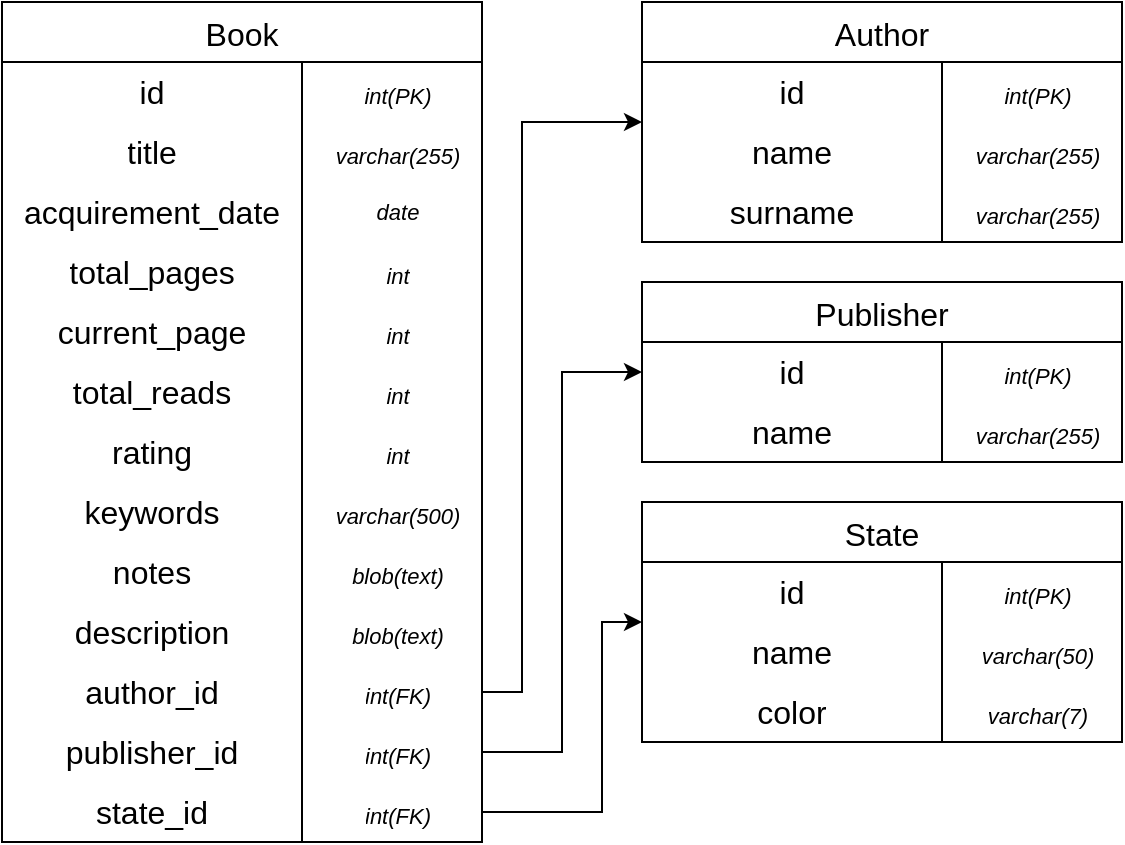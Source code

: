 <mxfile version="26.0.5">
  <diagram id="C5RBs43oDa-KdzZeNtuy" name="Page-1">
    <mxGraphModel dx="1383" dy="790" grid="1" gridSize="10" guides="1" tooltips="1" connect="1" arrows="1" fold="1" page="1" pageScale="1" pageWidth="827" pageHeight="1169" math="0" shadow="0">
      <root>
        <mxCell id="WIyWlLk6GJQsqaUBKTNV-0" />
        <mxCell id="WIyWlLk6GJQsqaUBKTNV-1" parent="WIyWlLk6GJQsqaUBKTNV-0" />
        <mxCell id="BmmVdBG9Hnoh0K_bWPQg-0" value="Book" style="shape=table;startSize=30;container=1;collapsible=0;childLayout=tableLayout;fixedRows=1;rowLines=0;fontStyle=0;strokeColor=default;fontSize=16;" parent="WIyWlLk6GJQsqaUBKTNV-1" vertex="1">
          <mxGeometry x="80" y="160" width="240" height="420" as="geometry" />
        </mxCell>
        <mxCell id="BmmVdBG9Hnoh0K_bWPQg-1" value="" style="shape=tableRow;horizontal=0;startSize=0;swimlaneHead=0;swimlaneBody=0;top=0;left=0;bottom=0;right=0;collapsible=0;dropTarget=0;fillColor=none;points=[[0,0.5],[1,0.5]];portConstraint=eastwest;strokeColor=inherit;fontSize=16;" parent="BmmVdBG9Hnoh0K_bWPQg-0" vertex="1">
          <mxGeometry y="30" width="240" height="30" as="geometry" />
        </mxCell>
        <mxCell id="BmmVdBG9Hnoh0K_bWPQg-2" value="id" style="shape=partialRectangle;html=1;whiteSpace=wrap;connectable=0;fillColor=none;top=0;left=0;bottom=0;right=0;overflow=hidden;pointerEvents=1;strokeColor=inherit;fontSize=16;" parent="BmmVdBG9Hnoh0K_bWPQg-1" vertex="1">
          <mxGeometry width="150" height="30" as="geometry">
            <mxRectangle width="150" height="30" as="alternateBounds" />
          </mxGeometry>
        </mxCell>
        <mxCell id="BmmVdBG9Hnoh0K_bWPQg-3" value="&lt;font style=&quot;font-size: 11px;&quot;&gt;&lt;i&gt;int(PK)&lt;/i&gt;&lt;/font&gt;" style="shape=partialRectangle;html=1;whiteSpace=wrap;connectable=0;fillColor=none;top=0;left=0;bottom=0;right=0;align=center;spacingLeft=6;overflow=hidden;strokeColor=inherit;fontSize=16;" parent="BmmVdBG9Hnoh0K_bWPQg-1" vertex="1">
          <mxGeometry x="150" width="90" height="30" as="geometry">
            <mxRectangle width="90" height="30" as="alternateBounds" />
          </mxGeometry>
        </mxCell>
        <mxCell id="BmmVdBG9Hnoh0K_bWPQg-4" value="" style="shape=tableRow;horizontal=0;startSize=0;swimlaneHead=0;swimlaneBody=0;top=0;left=0;bottom=0;right=0;collapsible=0;dropTarget=0;fillColor=none;points=[[0,0.5],[1,0.5]];portConstraint=eastwest;strokeColor=inherit;fontSize=16;" parent="BmmVdBG9Hnoh0K_bWPQg-0" vertex="1">
          <mxGeometry y="60" width="240" height="30" as="geometry" />
        </mxCell>
        <mxCell id="BmmVdBG9Hnoh0K_bWPQg-5" value="title" style="shape=partialRectangle;html=1;whiteSpace=wrap;connectable=0;fillColor=none;top=0;left=0;bottom=0;right=0;overflow=hidden;strokeColor=inherit;fontSize=16;" parent="BmmVdBG9Hnoh0K_bWPQg-4" vertex="1">
          <mxGeometry width="150" height="30" as="geometry">
            <mxRectangle width="150" height="30" as="alternateBounds" />
          </mxGeometry>
        </mxCell>
        <mxCell id="BmmVdBG9Hnoh0K_bWPQg-6" value="&lt;font style=&quot;line-height: 100%; font-size: 11px;&quot;&gt;&lt;i&gt;varchar(255)&lt;/i&gt;&lt;/font&gt;" style="shape=partialRectangle;html=1;whiteSpace=wrap;connectable=0;fillColor=none;top=0;left=0;bottom=0;right=0;align=center;spacingLeft=6;overflow=hidden;strokeColor=inherit;fontSize=16;" parent="BmmVdBG9Hnoh0K_bWPQg-4" vertex="1">
          <mxGeometry x="150" width="90" height="30" as="geometry">
            <mxRectangle width="90" height="30" as="alternateBounds" />
          </mxGeometry>
        </mxCell>
        <mxCell id="BmmVdBG9Hnoh0K_bWPQg-25" value="" style="shape=tableRow;horizontal=0;startSize=0;swimlaneHead=0;swimlaneBody=0;top=0;left=0;bottom=0;right=0;collapsible=0;dropTarget=0;fillColor=none;points=[[0,0.5],[1,0.5]];portConstraint=eastwest;strokeColor=inherit;fontSize=16;" parent="BmmVdBG9Hnoh0K_bWPQg-0" vertex="1">
          <mxGeometry y="90" width="240" height="30" as="geometry" />
        </mxCell>
        <mxCell id="BmmVdBG9Hnoh0K_bWPQg-26" value="acquirement_date" style="shape=partialRectangle;html=1;whiteSpace=wrap;connectable=0;fillColor=none;top=0;left=0;bottom=0;right=0;overflow=hidden;pointerEvents=1;strokeColor=inherit;fontSize=16;" parent="BmmVdBG9Hnoh0K_bWPQg-25" vertex="1">
          <mxGeometry width="150" height="30" as="geometry">
            <mxRectangle width="150" height="30" as="alternateBounds" />
          </mxGeometry>
        </mxCell>
        <mxCell id="BmmVdBG9Hnoh0K_bWPQg-27" value="date" style="shape=partialRectangle;html=1;whiteSpace=wrap;connectable=0;fillColor=none;top=0;left=0;bottom=0;right=0;align=center;spacingLeft=6;overflow=hidden;strokeColor=inherit;horizontal=1;labelPosition=center;verticalLabelPosition=middle;verticalAlign=middle;spacing=0;fontStyle=2;fontSize=11;" parent="BmmVdBG9Hnoh0K_bWPQg-25" vertex="1">
          <mxGeometry x="150" width="90" height="30" as="geometry">
            <mxRectangle width="90" height="30" as="alternateBounds" />
          </mxGeometry>
        </mxCell>
        <mxCell id="BmmVdBG9Hnoh0K_bWPQg-28" value="" style="shape=tableRow;horizontal=0;startSize=0;swimlaneHead=0;swimlaneBody=0;top=0;left=0;bottom=0;right=0;collapsible=0;dropTarget=0;fillColor=none;points=[[0,0.5],[1,0.5]];portConstraint=eastwest;strokeColor=inherit;fontSize=16;" parent="BmmVdBG9Hnoh0K_bWPQg-0" vertex="1">
          <mxGeometry y="120" width="240" height="30" as="geometry" />
        </mxCell>
        <mxCell id="BmmVdBG9Hnoh0K_bWPQg-29" value="total_pages" style="shape=partialRectangle;html=1;whiteSpace=wrap;connectable=0;fillColor=none;top=0;left=0;bottom=0;right=0;overflow=hidden;pointerEvents=1;strokeColor=inherit;fontSize=16;" parent="BmmVdBG9Hnoh0K_bWPQg-28" vertex="1">
          <mxGeometry width="150" height="30" as="geometry">
            <mxRectangle width="150" height="30" as="alternateBounds" />
          </mxGeometry>
        </mxCell>
        <mxCell id="BmmVdBG9Hnoh0K_bWPQg-30" value="&lt;span style=&quot;font-size: 11px;&quot;&gt;&lt;i&gt;int&lt;/i&gt;&lt;/span&gt;" style="shape=partialRectangle;html=1;whiteSpace=wrap;connectable=0;fillColor=none;top=0;left=0;bottom=0;right=0;align=center;spacingLeft=6;overflow=hidden;strokeColor=inherit;fontSize=16;" parent="BmmVdBG9Hnoh0K_bWPQg-28" vertex="1">
          <mxGeometry x="150" width="90" height="30" as="geometry">
            <mxRectangle width="90" height="30" as="alternateBounds" />
          </mxGeometry>
        </mxCell>
        <mxCell id="0TIt2a20SSgYnjcfacMC-19" value="" style="shape=tableRow;horizontal=0;startSize=0;swimlaneHead=0;swimlaneBody=0;top=0;left=0;bottom=0;right=0;collapsible=0;dropTarget=0;fillColor=none;points=[[0,0.5],[1,0.5]];portConstraint=eastwest;strokeColor=inherit;fontSize=16;" parent="BmmVdBG9Hnoh0K_bWPQg-0" vertex="1">
          <mxGeometry y="150" width="240" height="30" as="geometry" />
        </mxCell>
        <mxCell id="0TIt2a20SSgYnjcfacMC-20" value="current_page" style="shape=partialRectangle;html=1;whiteSpace=wrap;connectable=0;fillColor=none;top=0;left=0;bottom=0;right=0;overflow=hidden;pointerEvents=1;strokeColor=inherit;fontSize=16;" parent="0TIt2a20SSgYnjcfacMC-19" vertex="1">
          <mxGeometry width="150" height="30" as="geometry">
            <mxRectangle width="150" height="30" as="alternateBounds" />
          </mxGeometry>
        </mxCell>
        <mxCell id="0TIt2a20SSgYnjcfacMC-21" value="&lt;span style=&quot;font-size: 11px;&quot;&gt;&lt;i&gt;int&lt;/i&gt;&lt;/span&gt;" style="shape=partialRectangle;html=1;whiteSpace=wrap;connectable=0;fillColor=none;top=0;left=0;bottom=0;right=0;align=center;spacingLeft=6;overflow=hidden;strokeColor=inherit;fontSize=16;" parent="0TIt2a20SSgYnjcfacMC-19" vertex="1">
          <mxGeometry x="150" width="90" height="30" as="geometry">
            <mxRectangle width="90" height="30" as="alternateBounds" />
          </mxGeometry>
        </mxCell>
        <mxCell id="0TIt2a20SSgYnjcfacMC-33" value="" style="shape=tableRow;horizontal=0;startSize=0;swimlaneHead=0;swimlaneBody=0;top=0;left=0;bottom=0;right=0;collapsible=0;dropTarget=0;fillColor=none;points=[[0,0.5],[1,0.5]];portConstraint=eastwest;strokeColor=inherit;fontSize=16;" parent="BmmVdBG9Hnoh0K_bWPQg-0" vertex="1">
          <mxGeometry y="180" width="240" height="30" as="geometry" />
        </mxCell>
        <mxCell id="0TIt2a20SSgYnjcfacMC-34" value="total_reads" style="shape=partialRectangle;html=1;whiteSpace=wrap;connectable=0;fillColor=none;top=0;left=0;bottom=0;right=0;overflow=hidden;pointerEvents=1;strokeColor=inherit;fontSize=16;" parent="0TIt2a20SSgYnjcfacMC-33" vertex="1">
          <mxGeometry width="150" height="30" as="geometry">
            <mxRectangle width="150" height="30" as="alternateBounds" />
          </mxGeometry>
        </mxCell>
        <mxCell id="0TIt2a20SSgYnjcfacMC-35" value="&lt;span style=&quot;font-size: 11px;&quot;&gt;&lt;i&gt;int&lt;/i&gt;&lt;/span&gt;" style="shape=partialRectangle;html=1;whiteSpace=wrap;connectable=0;fillColor=none;top=0;left=0;bottom=0;right=0;align=center;spacingLeft=6;overflow=hidden;strokeColor=inherit;fontSize=16;" parent="0TIt2a20SSgYnjcfacMC-33" vertex="1">
          <mxGeometry x="150" width="90" height="30" as="geometry">
            <mxRectangle width="90" height="30" as="alternateBounds" />
          </mxGeometry>
        </mxCell>
        <mxCell id="d-KpZCWHNOxSqZJzW0CA-3" value="" style="shape=tableRow;horizontal=0;startSize=0;swimlaneHead=0;swimlaneBody=0;top=0;left=0;bottom=0;right=0;collapsible=0;dropTarget=0;fillColor=none;points=[[0,0.5],[1,0.5]];portConstraint=eastwest;strokeColor=inherit;fontSize=16;" parent="BmmVdBG9Hnoh0K_bWPQg-0" vertex="1">
          <mxGeometry y="210" width="240" height="30" as="geometry" />
        </mxCell>
        <mxCell id="d-KpZCWHNOxSqZJzW0CA-4" value="rating" style="shape=partialRectangle;html=1;whiteSpace=wrap;connectable=0;fillColor=none;top=0;left=0;bottom=0;right=0;overflow=hidden;pointerEvents=1;strokeColor=inherit;fontSize=16;" parent="d-KpZCWHNOxSqZJzW0CA-3" vertex="1">
          <mxGeometry width="150" height="30" as="geometry">
            <mxRectangle width="150" height="30" as="alternateBounds" />
          </mxGeometry>
        </mxCell>
        <mxCell id="d-KpZCWHNOxSqZJzW0CA-5" value="&lt;span style=&quot;font-size: 11px;&quot;&gt;&lt;i&gt;int&lt;/i&gt;&lt;/span&gt;" style="shape=partialRectangle;html=1;whiteSpace=wrap;connectable=0;fillColor=none;top=0;left=0;bottom=0;right=0;align=center;spacingLeft=6;overflow=hidden;strokeColor=inherit;fontSize=16;" parent="d-KpZCWHNOxSqZJzW0CA-3" vertex="1">
          <mxGeometry x="150" width="90" height="30" as="geometry">
            <mxRectangle width="90" height="30" as="alternateBounds" />
          </mxGeometry>
        </mxCell>
        <mxCell id="0TIt2a20SSgYnjcfacMC-25" value="" style="shape=tableRow;horizontal=0;startSize=0;swimlaneHead=0;swimlaneBody=0;top=0;left=0;bottom=0;right=0;collapsible=0;dropTarget=0;fillColor=none;points=[[0,0.5],[1,0.5]];portConstraint=eastwest;strokeColor=inherit;fontSize=16;" parent="BmmVdBG9Hnoh0K_bWPQg-0" vertex="1">
          <mxGeometry y="240" width="240" height="30" as="geometry" />
        </mxCell>
        <mxCell id="0TIt2a20SSgYnjcfacMC-26" value="keywords" style="shape=partialRectangle;html=1;whiteSpace=wrap;connectable=0;fillColor=none;top=0;left=0;bottom=0;right=0;overflow=hidden;pointerEvents=1;strokeColor=inherit;fontSize=16;" parent="0TIt2a20SSgYnjcfacMC-25" vertex="1">
          <mxGeometry width="150" height="30" as="geometry">
            <mxRectangle width="150" height="30" as="alternateBounds" />
          </mxGeometry>
        </mxCell>
        <mxCell id="0TIt2a20SSgYnjcfacMC-27" value="&lt;span style=&quot;font-size: 11px;&quot;&gt;&lt;i&gt;varchar(500)&lt;/i&gt;&lt;/span&gt;" style="shape=partialRectangle;html=1;whiteSpace=wrap;connectable=0;fillColor=none;top=0;left=0;bottom=0;right=0;align=center;spacingLeft=6;overflow=hidden;strokeColor=inherit;fontSize=16;" parent="0TIt2a20SSgYnjcfacMC-25" vertex="1">
          <mxGeometry x="150" width="90" height="30" as="geometry">
            <mxRectangle width="90" height="30" as="alternateBounds" />
          </mxGeometry>
        </mxCell>
        <mxCell id="d-KpZCWHNOxSqZJzW0CA-0" value="" style="shape=tableRow;horizontal=0;startSize=0;swimlaneHead=0;swimlaneBody=0;top=0;left=0;bottom=0;right=0;collapsible=0;dropTarget=0;fillColor=none;points=[[0,0.5],[1,0.5]];portConstraint=eastwest;strokeColor=inherit;fontSize=16;" parent="BmmVdBG9Hnoh0K_bWPQg-0" vertex="1">
          <mxGeometry y="270" width="240" height="30" as="geometry" />
        </mxCell>
        <mxCell id="d-KpZCWHNOxSqZJzW0CA-1" value="notes" style="shape=partialRectangle;html=1;whiteSpace=wrap;connectable=0;fillColor=none;top=0;left=0;bottom=0;right=0;overflow=hidden;pointerEvents=1;strokeColor=inherit;fontSize=16;" parent="d-KpZCWHNOxSqZJzW0CA-0" vertex="1">
          <mxGeometry width="150" height="30" as="geometry">
            <mxRectangle width="150" height="30" as="alternateBounds" />
          </mxGeometry>
        </mxCell>
        <mxCell id="d-KpZCWHNOxSqZJzW0CA-2" value="&lt;span style=&quot;font-size: 11px;&quot;&gt;&lt;i&gt;blob(text)&lt;/i&gt;&lt;/span&gt;" style="shape=partialRectangle;html=1;whiteSpace=wrap;connectable=0;fillColor=none;top=0;left=0;bottom=0;right=0;align=center;spacingLeft=6;overflow=hidden;strokeColor=inherit;fontSize=16;" parent="d-KpZCWHNOxSqZJzW0CA-0" vertex="1">
          <mxGeometry x="150" width="90" height="30" as="geometry">
            <mxRectangle width="90" height="30" as="alternateBounds" />
          </mxGeometry>
        </mxCell>
        <mxCell id="0TIt2a20SSgYnjcfacMC-30" value="" style="shape=tableRow;horizontal=0;startSize=0;swimlaneHead=0;swimlaneBody=0;top=0;left=0;bottom=0;right=0;collapsible=0;dropTarget=0;fillColor=none;points=[[0,0.5],[1,0.5]];portConstraint=eastwest;strokeColor=inherit;fontSize=16;" parent="BmmVdBG9Hnoh0K_bWPQg-0" vertex="1">
          <mxGeometry y="300" width="240" height="30" as="geometry" />
        </mxCell>
        <mxCell id="0TIt2a20SSgYnjcfacMC-31" value="description" style="shape=partialRectangle;html=1;whiteSpace=wrap;connectable=0;fillColor=none;top=0;left=0;bottom=0;right=0;overflow=hidden;pointerEvents=1;strokeColor=inherit;fontSize=16;" parent="0TIt2a20SSgYnjcfacMC-30" vertex="1">
          <mxGeometry width="150" height="30" as="geometry">
            <mxRectangle width="150" height="30" as="alternateBounds" />
          </mxGeometry>
        </mxCell>
        <mxCell id="0TIt2a20SSgYnjcfacMC-32" value="&lt;span style=&quot;font-size: 11px;&quot;&gt;&lt;i&gt;blob(text)&lt;/i&gt;&lt;/span&gt;" style="shape=partialRectangle;html=1;whiteSpace=wrap;connectable=0;fillColor=none;top=0;left=0;bottom=0;right=0;align=center;spacingLeft=6;overflow=hidden;strokeColor=inherit;fontSize=16;" parent="0TIt2a20SSgYnjcfacMC-30" vertex="1">
          <mxGeometry x="150" width="90" height="30" as="geometry">
            <mxRectangle width="90" height="30" as="alternateBounds" />
          </mxGeometry>
        </mxCell>
        <mxCell id="BmmVdBG9Hnoh0K_bWPQg-10" value="" style="shape=tableRow;horizontal=0;startSize=0;swimlaneHead=0;swimlaneBody=0;top=0;left=0;bottom=0;right=0;collapsible=0;dropTarget=0;fillColor=none;points=[[0,0.5],[1,0.5]];portConstraint=eastwest;strokeColor=inherit;fontSize=16;" parent="BmmVdBG9Hnoh0K_bWPQg-0" vertex="1">
          <mxGeometry y="330" width="240" height="30" as="geometry" />
        </mxCell>
        <mxCell id="BmmVdBG9Hnoh0K_bWPQg-11" value="author_id" style="shape=partialRectangle;html=1;whiteSpace=wrap;connectable=0;fillColor=none;top=0;left=0;bottom=0;right=0;overflow=hidden;pointerEvents=1;strokeColor=inherit;fontSize=16;" parent="BmmVdBG9Hnoh0K_bWPQg-10" vertex="1">
          <mxGeometry width="150" height="30" as="geometry">
            <mxRectangle width="150" height="30" as="alternateBounds" />
          </mxGeometry>
        </mxCell>
        <mxCell id="BmmVdBG9Hnoh0K_bWPQg-12" value="&lt;span style=&quot;font-size: 11px;&quot;&gt;&lt;i&gt;int(FK)&lt;/i&gt;&lt;/span&gt;" style="shape=partialRectangle;html=1;whiteSpace=wrap;connectable=0;fillColor=none;top=0;left=0;bottom=0;right=0;align=center;spacingLeft=6;overflow=hidden;strokeColor=inherit;fontSize=16;" parent="BmmVdBG9Hnoh0K_bWPQg-10" vertex="1">
          <mxGeometry x="150" width="90" height="30" as="geometry">
            <mxRectangle width="90" height="30" as="alternateBounds" />
          </mxGeometry>
        </mxCell>
        <mxCell id="BmmVdBG9Hnoh0K_bWPQg-47" value="" style="shape=tableRow;horizontal=0;startSize=0;swimlaneHead=0;swimlaneBody=0;top=0;left=0;bottom=0;right=0;collapsible=0;dropTarget=0;fillColor=none;points=[[0,0.5],[1,0.5]];portConstraint=eastwest;strokeColor=inherit;fontSize=16;" parent="BmmVdBG9Hnoh0K_bWPQg-0" vertex="1">
          <mxGeometry y="360" width="240" height="30" as="geometry" />
        </mxCell>
        <mxCell id="BmmVdBG9Hnoh0K_bWPQg-48" value="publisher_id" style="shape=partialRectangle;html=1;whiteSpace=wrap;connectable=0;fillColor=none;top=0;left=0;bottom=0;right=0;overflow=hidden;pointerEvents=1;strokeColor=inherit;fontSize=16;" parent="BmmVdBG9Hnoh0K_bWPQg-47" vertex="1">
          <mxGeometry width="150" height="30" as="geometry">
            <mxRectangle width="150" height="30" as="alternateBounds" />
          </mxGeometry>
        </mxCell>
        <mxCell id="BmmVdBG9Hnoh0K_bWPQg-49" value="&lt;span style=&quot;font-size: 11px;&quot;&gt;&lt;i&gt;int(FK)&lt;/i&gt;&lt;/span&gt;" style="shape=partialRectangle;html=1;whiteSpace=wrap;connectable=0;fillColor=none;top=0;left=0;bottom=0;right=0;align=center;spacingLeft=6;overflow=hidden;strokeColor=inherit;fontSize=16;" parent="BmmVdBG9Hnoh0K_bWPQg-47" vertex="1">
          <mxGeometry x="150" width="90" height="30" as="geometry">
            <mxRectangle width="90" height="30" as="alternateBounds" />
          </mxGeometry>
        </mxCell>
        <mxCell id="QoAVSWAL-9y2Xfi0LNZZ-0" value="" style="shape=tableRow;horizontal=0;startSize=0;swimlaneHead=0;swimlaneBody=0;top=0;left=0;bottom=0;right=0;collapsible=0;dropTarget=0;fillColor=none;points=[[0,0.5],[1,0.5]];portConstraint=eastwest;strokeColor=inherit;fontSize=16;" vertex="1" parent="BmmVdBG9Hnoh0K_bWPQg-0">
          <mxGeometry y="390" width="240" height="30" as="geometry" />
        </mxCell>
        <mxCell id="QoAVSWAL-9y2Xfi0LNZZ-1" value="state_id" style="shape=partialRectangle;html=1;whiteSpace=wrap;connectable=0;fillColor=none;top=0;left=0;bottom=0;right=0;overflow=hidden;pointerEvents=1;strokeColor=inherit;fontSize=16;" vertex="1" parent="QoAVSWAL-9y2Xfi0LNZZ-0">
          <mxGeometry width="150" height="30" as="geometry">
            <mxRectangle width="150" height="30" as="alternateBounds" />
          </mxGeometry>
        </mxCell>
        <mxCell id="QoAVSWAL-9y2Xfi0LNZZ-2" value="&lt;span style=&quot;font-size: 11px;&quot;&gt;&lt;i&gt;int(FK)&lt;/i&gt;&lt;/span&gt;" style="shape=partialRectangle;html=1;whiteSpace=wrap;connectable=0;fillColor=none;top=0;left=0;bottom=0;right=0;align=center;spacingLeft=6;overflow=hidden;strokeColor=inherit;fontSize=16;" vertex="1" parent="QoAVSWAL-9y2Xfi0LNZZ-0">
          <mxGeometry x="150" width="90" height="30" as="geometry">
            <mxRectangle width="90" height="30" as="alternateBounds" />
          </mxGeometry>
        </mxCell>
        <mxCell id="BmmVdBG9Hnoh0K_bWPQg-13" value="Author" style="shape=table;startSize=30;container=1;collapsible=0;childLayout=tableLayout;fixedRows=1;rowLines=0;fontStyle=0;strokeColor=default;fontSize=16;" parent="WIyWlLk6GJQsqaUBKTNV-1" vertex="1">
          <mxGeometry x="400" y="160" width="240" height="120" as="geometry" />
        </mxCell>
        <mxCell id="BmmVdBG9Hnoh0K_bWPQg-14" value="" style="shape=tableRow;horizontal=0;startSize=0;swimlaneHead=0;swimlaneBody=0;top=0;left=0;bottom=0;right=0;collapsible=0;dropTarget=0;fillColor=none;points=[[0,0.5],[1,0.5]];portConstraint=eastwest;strokeColor=inherit;fontSize=16;" parent="BmmVdBG9Hnoh0K_bWPQg-13" vertex="1">
          <mxGeometry y="30" width="240" height="30" as="geometry" />
        </mxCell>
        <mxCell id="BmmVdBG9Hnoh0K_bWPQg-15" value="id" style="shape=partialRectangle;html=1;whiteSpace=wrap;connectable=0;fillColor=none;top=0;left=0;bottom=0;right=0;overflow=hidden;pointerEvents=1;strokeColor=inherit;fontSize=16;" parent="BmmVdBG9Hnoh0K_bWPQg-14" vertex="1">
          <mxGeometry width="150" height="30" as="geometry">
            <mxRectangle width="150" height="30" as="alternateBounds" />
          </mxGeometry>
        </mxCell>
        <mxCell id="BmmVdBG9Hnoh0K_bWPQg-16" value="&lt;font style=&quot;font-size: 11px;&quot;&gt;&lt;i&gt;int&lt;/i&gt;&lt;/font&gt;&lt;i style=&quot;font-size: 11px; background-color: transparent; color: light-dark(rgb(0, 0, 0), rgb(255, 255, 255));&quot;&gt;(PK)&lt;/i&gt;" style="shape=partialRectangle;html=1;whiteSpace=wrap;connectable=0;fillColor=none;top=0;left=0;bottom=0;right=0;align=center;spacingLeft=6;overflow=hidden;strokeColor=inherit;fontSize=16;" parent="BmmVdBG9Hnoh0K_bWPQg-14" vertex="1">
          <mxGeometry x="150" width="90" height="30" as="geometry">
            <mxRectangle width="90" height="30" as="alternateBounds" />
          </mxGeometry>
        </mxCell>
        <mxCell id="BmmVdBG9Hnoh0K_bWPQg-17" value="" style="shape=tableRow;horizontal=0;startSize=0;swimlaneHead=0;swimlaneBody=0;top=0;left=0;bottom=0;right=0;collapsible=0;dropTarget=0;fillColor=none;points=[[0,0.5],[1,0.5]];portConstraint=eastwest;strokeColor=inherit;fontSize=16;" parent="BmmVdBG9Hnoh0K_bWPQg-13" vertex="1">
          <mxGeometry y="60" width="240" height="30" as="geometry" />
        </mxCell>
        <mxCell id="BmmVdBG9Hnoh0K_bWPQg-18" value="name" style="shape=partialRectangle;html=1;whiteSpace=wrap;connectable=0;fillColor=none;top=0;left=0;bottom=0;right=0;overflow=hidden;strokeColor=inherit;fontSize=16;" parent="BmmVdBG9Hnoh0K_bWPQg-17" vertex="1">
          <mxGeometry width="150" height="30" as="geometry">
            <mxRectangle width="150" height="30" as="alternateBounds" />
          </mxGeometry>
        </mxCell>
        <mxCell id="BmmVdBG9Hnoh0K_bWPQg-19" value="&lt;font style=&quot;line-height: 100%; font-size: 11px;&quot;&gt;&lt;i&gt;varchar(255)&lt;/i&gt;&lt;/font&gt;" style="shape=partialRectangle;html=1;whiteSpace=wrap;connectable=0;fillColor=none;top=0;left=0;bottom=0;right=0;align=center;spacingLeft=6;overflow=hidden;strokeColor=inherit;fontSize=16;" parent="BmmVdBG9Hnoh0K_bWPQg-17" vertex="1">
          <mxGeometry x="150" width="90" height="30" as="geometry">
            <mxRectangle width="90" height="30" as="alternateBounds" />
          </mxGeometry>
        </mxCell>
        <mxCell id="BmmVdBG9Hnoh0K_bWPQg-50" value="" style="shape=tableRow;horizontal=0;startSize=0;swimlaneHead=0;swimlaneBody=0;top=0;left=0;bottom=0;right=0;collapsible=0;dropTarget=0;fillColor=none;points=[[0,0.5],[1,0.5]];portConstraint=eastwest;strokeColor=inherit;fontSize=16;" parent="BmmVdBG9Hnoh0K_bWPQg-13" vertex="1">
          <mxGeometry y="90" width="240" height="30" as="geometry" />
        </mxCell>
        <mxCell id="BmmVdBG9Hnoh0K_bWPQg-51" value="sur&lt;span style=&quot;background-color: transparent; color: light-dark(rgb(0, 0, 0), rgb(255, 255, 255));&quot;&gt;name&lt;/span&gt;" style="shape=partialRectangle;html=1;whiteSpace=wrap;connectable=0;fillColor=none;top=0;left=0;bottom=0;right=0;overflow=hidden;strokeColor=inherit;fontSize=16;" parent="BmmVdBG9Hnoh0K_bWPQg-50" vertex="1">
          <mxGeometry width="150" height="30" as="geometry">
            <mxRectangle width="150" height="30" as="alternateBounds" />
          </mxGeometry>
        </mxCell>
        <mxCell id="BmmVdBG9Hnoh0K_bWPQg-52" value="&lt;font style=&quot;line-height: 100%; font-size: 11px;&quot;&gt;&lt;i&gt;varchar(255)&lt;/i&gt;&lt;/font&gt;" style="shape=partialRectangle;html=1;whiteSpace=wrap;connectable=0;fillColor=none;top=0;left=0;bottom=0;right=0;align=center;spacingLeft=6;overflow=hidden;strokeColor=inherit;fontSize=16;" parent="BmmVdBG9Hnoh0K_bWPQg-50" vertex="1">
          <mxGeometry x="150" width="90" height="30" as="geometry">
            <mxRectangle width="90" height="30" as="alternateBounds" />
          </mxGeometry>
        </mxCell>
        <mxCell id="BmmVdBG9Hnoh0K_bWPQg-53" value="Publisher" style="shape=table;startSize=30;container=1;collapsible=0;childLayout=tableLayout;fixedRows=1;rowLines=0;fontStyle=0;strokeColor=default;fontSize=16;" parent="WIyWlLk6GJQsqaUBKTNV-1" vertex="1">
          <mxGeometry x="400" y="300" width="240" height="90" as="geometry" />
        </mxCell>
        <mxCell id="BmmVdBG9Hnoh0K_bWPQg-54" value="" style="shape=tableRow;horizontal=0;startSize=0;swimlaneHead=0;swimlaneBody=0;top=0;left=0;bottom=0;right=0;collapsible=0;dropTarget=0;fillColor=none;points=[[0,0.5],[1,0.5]];portConstraint=eastwest;strokeColor=inherit;fontSize=16;" parent="BmmVdBG9Hnoh0K_bWPQg-53" vertex="1">
          <mxGeometry y="30" width="240" height="30" as="geometry" />
        </mxCell>
        <mxCell id="BmmVdBG9Hnoh0K_bWPQg-55" value="id" style="shape=partialRectangle;html=1;whiteSpace=wrap;connectable=0;fillColor=none;top=0;left=0;bottom=0;right=0;overflow=hidden;pointerEvents=1;strokeColor=inherit;fontSize=16;" parent="BmmVdBG9Hnoh0K_bWPQg-54" vertex="1">
          <mxGeometry width="150" height="30" as="geometry">
            <mxRectangle width="150" height="30" as="alternateBounds" />
          </mxGeometry>
        </mxCell>
        <mxCell id="BmmVdBG9Hnoh0K_bWPQg-56" value="&lt;font style=&quot;font-size: 11px;&quot;&gt;&lt;i&gt;int(PK)&lt;/i&gt;&lt;/font&gt;" style="shape=partialRectangle;html=1;whiteSpace=wrap;connectable=0;fillColor=none;top=0;left=0;bottom=0;right=0;align=center;spacingLeft=6;overflow=hidden;strokeColor=inherit;fontSize=16;" parent="BmmVdBG9Hnoh0K_bWPQg-54" vertex="1">
          <mxGeometry x="150" width="90" height="30" as="geometry">
            <mxRectangle width="90" height="30" as="alternateBounds" />
          </mxGeometry>
        </mxCell>
        <mxCell id="BmmVdBG9Hnoh0K_bWPQg-57" value="" style="shape=tableRow;horizontal=0;startSize=0;swimlaneHead=0;swimlaneBody=0;top=0;left=0;bottom=0;right=0;collapsible=0;dropTarget=0;fillColor=none;points=[[0,0.5],[1,0.5]];portConstraint=eastwest;strokeColor=inherit;fontSize=16;" parent="BmmVdBG9Hnoh0K_bWPQg-53" vertex="1">
          <mxGeometry y="60" width="240" height="30" as="geometry" />
        </mxCell>
        <mxCell id="BmmVdBG9Hnoh0K_bWPQg-58" value="name" style="shape=partialRectangle;html=1;whiteSpace=wrap;connectable=0;fillColor=none;top=0;left=0;bottom=0;right=0;overflow=hidden;strokeColor=inherit;fontSize=16;" parent="BmmVdBG9Hnoh0K_bWPQg-57" vertex="1">
          <mxGeometry width="150" height="30" as="geometry">
            <mxRectangle width="150" height="30" as="alternateBounds" />
          </mxGeometry>
        </mxCell>
        <mxCell id="BmmVdBG9Hnoh0K_bWPQg-59" value="&lt;font style=&quot;line-height: 100%; font-size: 11px;&quot;&gt;&lt;i&gt;varchar(255)&lt;/i&gt;&lt;/font&gt;" style="shape=partialRectangle;html=1;whiteSpace=wrap;connectable=0;fillColor=none;top=0;left=0;bottom=0;right=0;align=center;spacingLeft=6;overflow=hidden;strokeColor=inherit;fontSize=16;" parent="BmmVdBG9Hnoh0K_bWPQg-57" vertex="1">
          <mxGeometry x="150" width="90" height="30" as="geometry">
            <mxRectangle width="90" height="30" as="alternateBounds" />
          </mxGeometry>
        </mxCell>
        <mxCell id="0TIt2a20SSgYnjcfacMC-28" style="edgeStyle=orthogonalEdgeStyle;rounded=0;orthogonalLoop=1;jettySize=auto;html=1;" parent="WIyWlLk6GJQsqaUBKTNV-1" source="BmmVdBG9Hnoh0K_bWPQg-10" target="BmmVdBG9Hnoh0K_bWPQg-13" edge="1">
          <mxGeometry relative="1" as="geometry">
            <Array as="points">
              <mxPoint x="340" y="505" />
              <mxPoint x="340" y="220" />
            </Array>
          </mxGeometry>
        </mxCell>
        <mxCell id="0TIt2a20SSgYnjcfacMC-29" style="edgeStyle=orthogonalEdgeStyle;rounded=0;orthogonalLoop=1;jettySize=auto;html=1;" parent="WIyWlLk6GJQsqaUBKTNV-1" source="BmmVdBG9Hnoh0K_bWPQg-47" target="BmmVdBG9Hnoh0K_bWPQg-53" edge="1">
          <mxGeometry relative="1" as="geometry">
            <Array as="points">
              <mxPoint x="360" y="535" />
              <mxPoint x="360" y="345" />
            </Array>
          </mxGeometry>
        </mxCell>
        <mxCell id="QoAVSWAL-9y2Xfi0LNZZ-4" value="State" style="shape=table;startSize=30;container=1;collapsible=0;childLayout=tableLayout;fixedRows=1;rowLines=0;fontStyle=0;strokeColor=default;fontSize=16;" vertex="1" parent="WIyWlLk6GJQsqaUBKTNV-1">
          <mxGeometry x="400" y="410" width="240" height="120" as="geometry" />
        </mxCell>
        <mxCell id="QoAVSWAL-9y2Xfi0LNZZ-5" value="" style="shape=tableRow;horizontal=0;startSize=0;swimlaneHead=0;swimlaneBody=0;top=0;left=0;bottom=0;right=0;collapsible=0;dropTarget=0;fillColor=none;points=[[0,0.5],[1,0.5]];portConstraint=eastwest;strokeColor=inherit;fontSize=16;" vertex="1" parent="QoAVSWAL-9y2Xfi0LNZZ-4">
          <mxGeometry y="30" width="240" height="30" as="geometry" />
        </mxCell>
        <mxCell id="QoAVSWAL-9y2Xfi0LNZZ-6" value="id" style="shape=partialRectangle;html=1;whiteSpace=wrap;connectable=0;fillColor=none;top=0;left=0;bottom=0;right=0;overflow=hidden;pointerEvents=1;strokeColor=inherit;fontSize=16;" vertex="1" parent="QoAVSWAL-9y2Xfi0LNZZ-5">
          <mxGeometry width="150" height="30" as="geometry">
            <mxRectangle width="150" height="30" as="alternateBounds" />
          </mxGeometry>
        </mxCell>
        <mxCell id="QoAVSWAL-9y2Xfi0LNZZ-7" value="&lt;font style=&quot;font-size: 11px;&quot;&gt;&lt;i&gt;int&lt;/i&gt;&lt;/font&gt;&lt;i style=&quot;font-size: 11px; background-color: transparent; color: light-dark(rgb(0, 0, 0), rgb(255, 255, 255));&quot;&gt;(PK)&lt;/i&gt;" style="shape=partialRectangle;html=1;whiteSpace=wrap;connectable=0;fillColor=none;top=0;left=0;bottom=0;right=0;align=center;spacingLeft=6;overflow=hidden;strokeColor=inherit;fontSize=16;" vertex="1" parent="QoAVSWAL-9y2Xfi0LNZZ-5">
          <mxGeometry x="150" width="90" height="30" as="geometry">
            <mxRectangle width="90" height="30" as="alternateBounds" />
          </mxGeometry>
        </mxCell>
        <mxCell id="QoAVSWAL-9y2Xfi0LNZZ-8" value="" style="shape=tableRow;horizontal=0;startSize=0;swimlaneHead=0;swimlaneBody=0;top=0;left=0;bottom=0;right=0;collapsible=0;dropTarget=0;fillColor=none;points=[[0,0.5],[1,0.5]];portConstraint=eastwest;strokeColor=inherit;fontSize=16;" vertex="1" parent="QoAVSWAL-9y2Xfi0LNZZ-4">
          <mxGeometry y="60" width="240" height="30" as="geometry" />
        </mxCell>
        <mxCell id="QoAVSWAL-9y2Xfi0LNZZ-9" value="name" style="shape=partialRectangle;html=1;whiteSpace=wrap;connectable=0;fillColor=none;top=0;left=0;bottom=0;right=0;overflow=hidden;strokeColor=inherit;fontSize=16;" vertex="1" parent="QoAVSWAL-9y2Xfi0LNZZ-8">
          <mxGeometry width="150" height="30" as="geometry">
            <mxRectangle width="150" height="30" as="alternateBounds" />
          </mxGeometry>
        </mxCell>
        <mxCell id="QoAVSWAL-9y2Xfi0LNZZ-10" value="&lt;font style=&quot;line-height: 100%; font-size: 11px;&quot;&gt;&lt;i&gt;varchar(50)&lt;/i&gt;&lt;/font&gt;" style="shape=partialRectangle;html=1;whiteSpace=wrap;connectable=0;fillColor=none;top=0;left=0;bottom=0;right=0;align=center;spacingLeft=6;overflow=hidden;strokeColor=inherit;fontSize=16;" vertex="1" parent="QoAVSWAL-9y2Xfi0LNZZ-8">
          <mxGeometry x="150" width="90" height="30" as="geometry">
            <mxRectangle width="90" height="30" as="alternateBounds" />
          </mxGeometry>
        </mxCell>
        <mxCell id="QoAVSWAL-9y2Xfi0LNZZ-11" value="" style="shape=tableRow;horizontal=0;startSize=0;swimlaneHead=0;swimlaneBody=0;top=0;left=0;bottom=0;right=0;collapsible=0;dropTarget=0;fillColor=none;points=[[0,0.5],[1,0.5]];portConstraint=eastwest;strokeColor=inherit;fontSize=16;" vertex="1" parent="QoAVSWAL-9y2Xfi0LNZZ-4">
          <mxGeometry y="90" width="240" height="30" as="geometry" />
        </mxCell>
        <mxCell id="QoAVSWAL-9y2Xfi0LNZZ-12" value="color" style="shape=partialRectangle;html=1;whiteSpace=wrap;connectable=0;fillColor=none;top=0;left=0;bottom=0;right=0;overflow=hidden;strokeColor=inherit;fontSize=16;" vertex="1" parent="QoAVSWAL-9y2Xfi0LNZZ-11">
          <mxGeometry width="150" height="30" as="geometry">
            <mxRectangle width="150" height="30" as="alternateBounds" />
          </mxGeometry>
        </mxCell>
        <mxCell id="QoAVSWAL-9y2Xfi0LNZZ-13" value="&lt;font style=&quot;line-height: 100%; font-size: 11px;&quot;&gt;&lt;i&gt;varchar(7&lt;/i&gt;&lt;/font&gt;&lt;i style=&quot;font-size: 11px; background-color: transparent; color: light-dark(rgb(0, 0, 0), rgb(255, 255, 255));&quot;&gt;)&lt;/i&gt;" style="shape=partialRectangle;html=1;whiteSpace=wrap;connectable=0;fillColor=none;top=0;left=0;bottom=0;right=0;align=center;spacingLeft=6;overflow=hidden;strokeColor=inherit;fontSize=16;" vertex="1" parent="QoAVSWAL-9y2Xfi0LNZZ-11">
          <mxGeometry x="150" width="90" height="30" as="geometry">
            <mxRectangle width="90" height="30" as="alternateBounds" />
          </mxGeometry>
        </mxCell>
        <mxCell id="QoAVSWAL-9y2Xfi0LNZZ-14" style="edgeStyle=orthogonalEdgeStyle;rounded=0;orthogonalLoop=1;jettySize=auto;html=1;" edge="1" parent="WIyWlLk6GJQsqaUBKTNV-1" source="QoAVSWAL-9y2Xfi0LNZZ-0" target="QoAVSWAL-9y2Xfi0LNZZ-4">
          <mxGeometry relative="1" as="geometry">
            <Array as="points">
              <mxPoint x="380" y="565" />
              <mxPoint x="380" y="470" />
            </Array>
          </mxGeometry>
        </mxCell>
      </root>
    </mxGraphModel>
  </diagram>
</mxfile>
